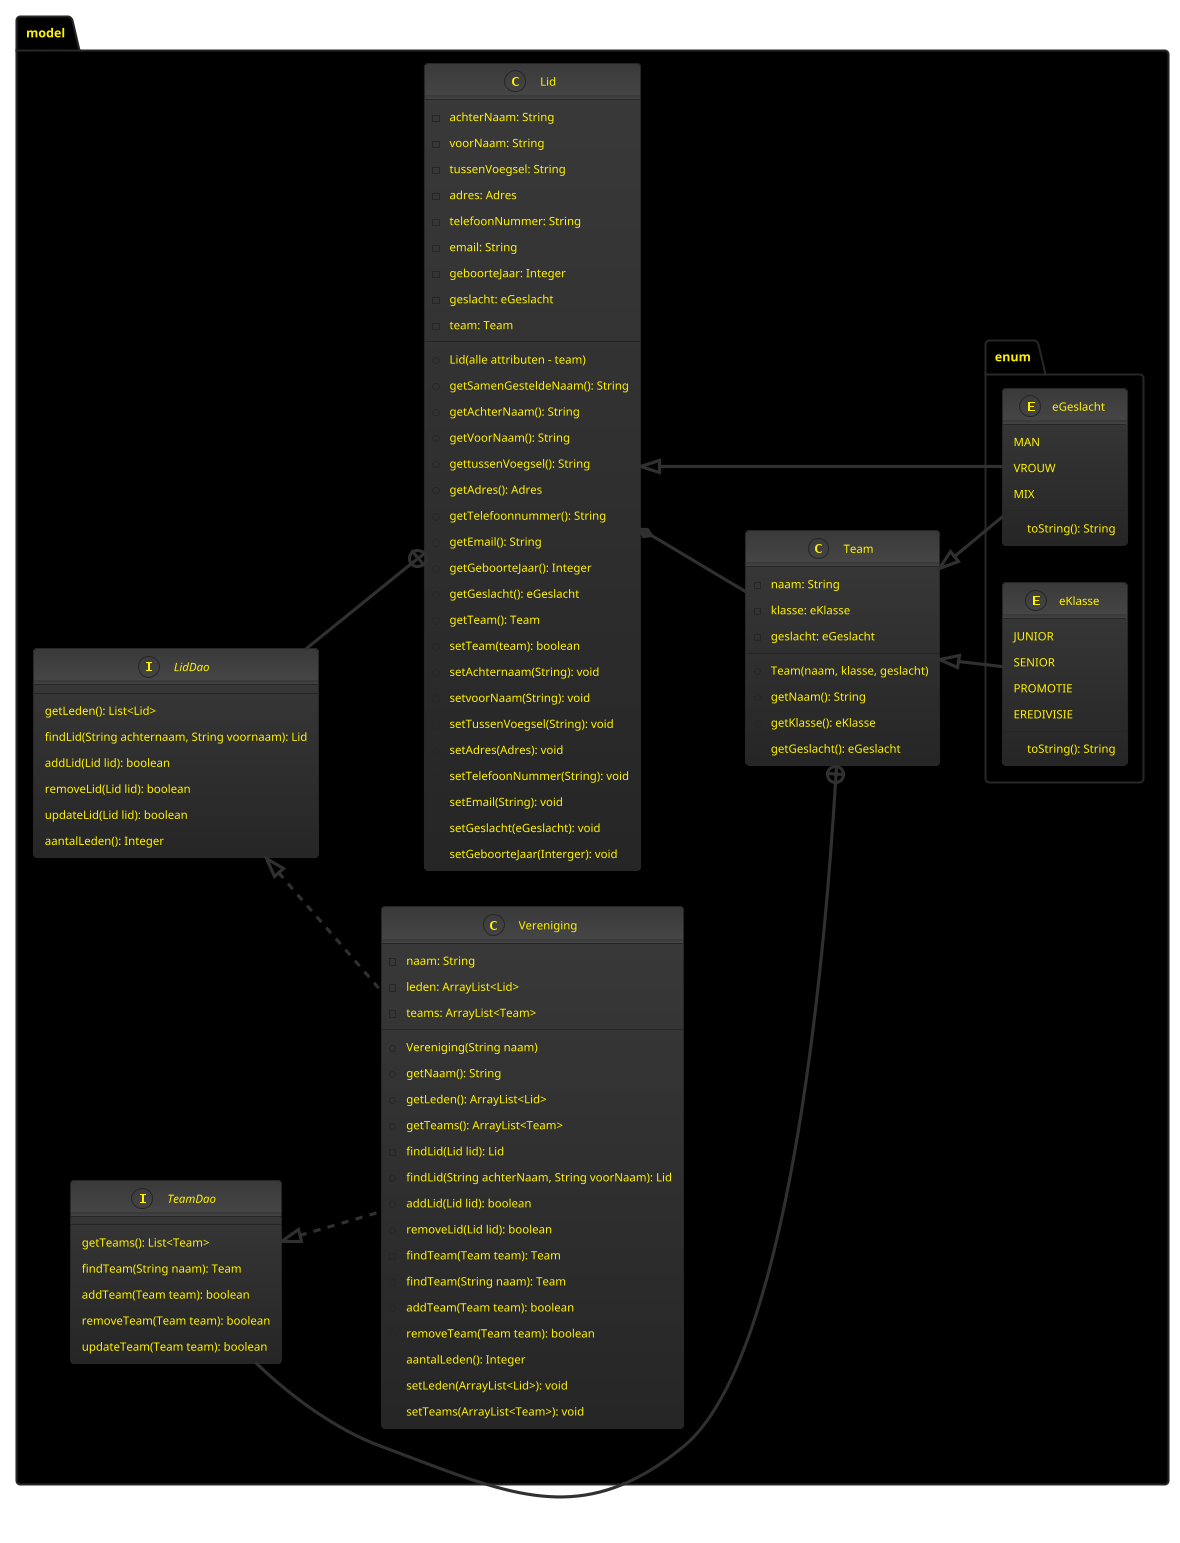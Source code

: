 @startuml
'https://plantuml.com/class-diagram
!theme black-knight
left to right direction
package model #000000{
class Vereniging implements LidDao, TeamDao{
    -naam: String
    -leden: ArrayList<Lid>
    -teams: ArrayList<Team>
    +Vereniging(String naam)
    +getNaam(): String
    +getLeden(): ArrayList<Lid>
    +getTeams(): ArrayList<Team>
    -findLid(Lid lid): Lid
    +findLid(String achterNaam, String voorNaam): Lid
    +addLid(Lid lid): boolean
    +removeLid(Lid lid): boolean
    -findTeam(Team team): Team
    +findTeam(String naam): Team
    +addTeam(Team team): boolean
    +removeTeam(Team team): boolean
    +aantalLeden(): Integer
    +setLeden(ArrayList<Lid>): void
    +setTeams(ArrayList<Team>): void
}

class Lid {
    -achterNaam: String
    -voorNaam: String
    -tussenVoegsel: String
    -adres: Adres
    -telefoonNummer: String
    -email: String
    -geboorteJaar: Integer
    -geslacht: eGeslacht
    -team: Team
    +Lid(alle attributen - team)
    +getSamenGesteldeNaam(): String
    +getAchterNaam(): String
    +getVoorNaam(): String
    +gettussenVoegsel(): String
    +getAdres(): Adres
    +getTelefoonnummer(): String
    +getEmail(): String
    +getGeboorteJaar(): Integer
    +getGeslacht(): eGeslacht
    +getTeam(): Team
    +setTeam(team): boolean
    +setAchternaam(String): void
    +setvoorNaam(String): void
    +setTussenVoegsel(String): void
    +setAdres(Adres): void
    +setTelefoonNummer(String): void
    +setEmail(String): void
    +setGeslacht(eGeslacht): void
    +setGeboorteJaar(Interger): void
}

interface LidDao {
        getLeden(): List<Lid>
        findLid(String achternaam, String voornaam): Lid
        addLid(Lid lid): boolean
        removeLid(Lid lid): boolean
        updateLid(Lid lid): boolean
        aantalLeden(): Integer
}

class Team {
    -naam: String
    -klasse: eKlasse
    -geslacht: eGeslacht
    +Team(naam, klasse, geslacht)
    +getNaam(): String
    +getKlasse(): eKlasse
    +getGeslacht(): eGeslacht
}

interface TeamDao {
    getTeams(): List<Team>
    findTeam(String naam): Team
    addTeam(Team team): boolean
    removeTeam(Team team): boolean
    updateTeam(Team team): boolean
}

package enum {
    enum eGeslacht {
        MAN
        VROUW
        MIX
        +toString(): String
    }


    enum eKlasse {
          JUNIOR
        SENIOR
        PROMOTIE
        EREDIVISIE
        +toString(): String
    }

}
}

Team <|- eKlasse
Team <|-- eGeslacht
Lid <|- eGeslacht
Lid  *-- Team
LidDao --+ Lid
TeamDao --+ Team

@enduml